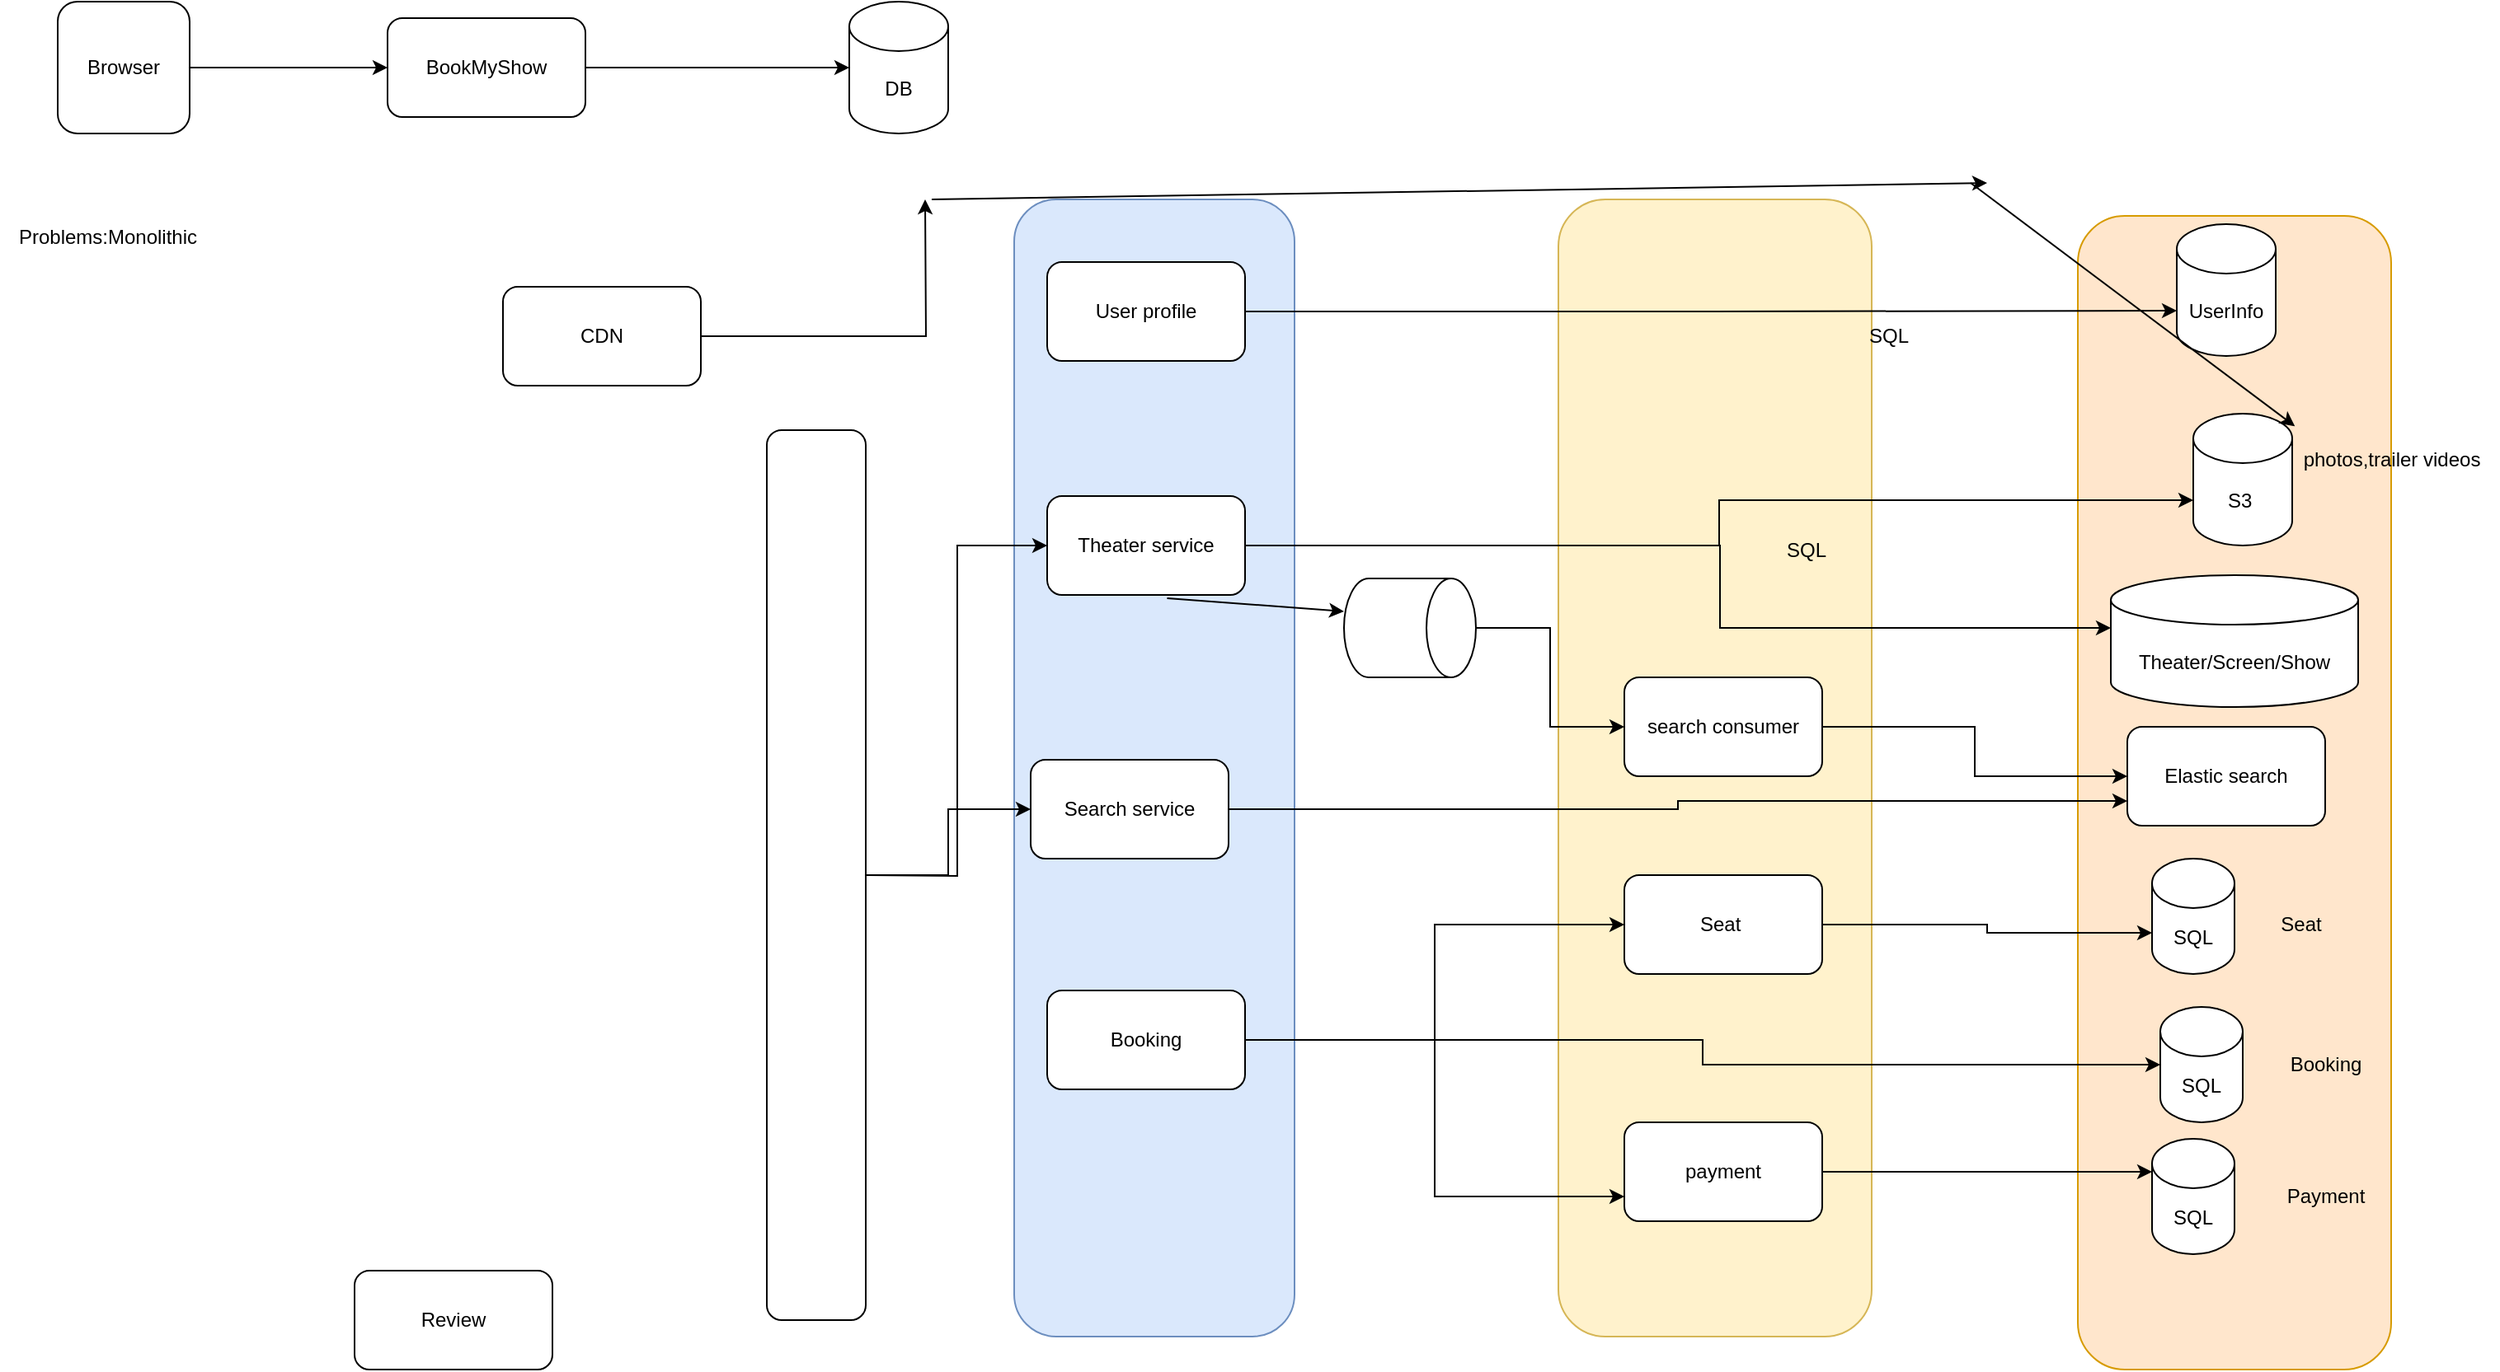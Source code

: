 <mxfile version="26.0.6">
  <diagram name="Page-1" id="o-n1tFOPhnPfM0DJSu6C">
    <mxGraphModel dx="794" dy="412" grid="1" gridSize="10" guides="1" tooltips="1" connect="1" arrows="1" fold="1" page="1" pageScale="1" pageWidth="3300" pageHeight="2300" math="0" shadow="0">
      <root>
        <mxCell id="0" />
        <mxCell id="1" parent="0" />
        <mxCell id="7WMiF16j-ZwpSi8MyvZR-64" value="" style="rounded=1;whiteSpace=wrap;html=1;fillColor=#ffe6cc;strokeColor=#d79b00;" vertex="1" parent="1">
          <mxGeometry x="1305" y="230" width="190" height="700" as="geometry" />
        </mxCell>
        <mxCell id="7WMiF16j-ZwpSi8MyvZR-60" value="" style="rounded=1;whiteSpace=wrap;html=1;fillColor=#fff2cc;strokeColor=#d6b656;" vertex="1" parent="1">
          <mxGeometry x="990" y="220" width="190" height="690" as="geometry" />
        </mxCell>
        <mxCell id="7WMiF16j-ZwpSi8MyvZR-59" value="" style="rounded=1;whiteSpace=wrap;html=1;fillColor=#dae8fc;strokeColor=#6c8ebf;" vertex="1" parent="1">
          <mxGeometry x="660" y="220" width="170" height="690" as="geometry" />
        </mxCell>
        <mxCell id="7WMiF16j-ZwpSi8MyvZR-3" style="edgeStyle=orthogonalEdgeStyle;rounded=0;orthogonalLoop=1;jettySize=auto;html=1;" edge="1" parent="1" source="7WMiF16j-ZwpSi8MyvZR-2" target="7WMiF16j-ZwpSi8MyvZR-4">
          <mxGeometry relative="1" as="geometry">
            <mxPoint x="310" y="140" as="targetPoint" />
          </mxGeometry>
        </mxCell>
        <mxCell id="7WMiF16j-ZwpSi8MyvZR-2" value="Browser" style="rounded=1;whiteSpace=wrap;html=1;" vertex="1" parent="1">
          <mxGeometry x="80" y="100" width="80" height="80" as="geometry" />
        </mxCell>
        <mxCell id="7WMiF16j-ZwpSi8MyvZR-7" style="edgeStyle=orthogonalEdgeStyle;rounded=0;orthogonalLoop=1;jettySize=auto;html=1;entryX=0;entryY=0.5;entryDx=0;entryDy=0;" edge="1" parent="1" source="7WMiF16j-ZwpSi8MyvZR-4">
          <mxGeometry relative="1" as="geometry">
            <mxPoint x="560" y="140" as="targetPoint" />
          </mxGeometry>
        </mxCell>
        <mxCell id="7WMiF16j-ZwpSi8MyvZR-4" value="BookMyShow" style="rounded=1;whiteSpace=wrap;html=1;" vertex="1" parent="1">
          <mxGeometry x="280" y="110" width="120" height="60" as="geometry" />
        </mxCell>
        <mxCell id="7WMiF16j-ZwpSi8MyvZR-8" value="DB" style="shape=cylinder3;whiteSpace=wrap;html=1;boundedLbl=1;backgroundOutline=1;size=15;" vertex="1" parent="1">
          <mxGeometry x="560" y="100" width="60" height="80" as="geometry" />
        </mxCell>
        <mxCell id="7WMiF16j-ZwpSi8MyvZR-9" value="Problems:Monolithic" style="text;html=1;align=center;verticalAlign=middle;resizable=0;points=[];autosize=1;strokeColor=none;fillColor=none;" vertex="1" parent="1">
          <mxGeometry x="45" y="228" width="130" height="30" as="geometry" />
        </mxCell>
        <mxCell id="7WMiF16j-ZwpSi8MyvZR-20" style="edgeStyle=orthogonalEdgeStyle;rounded=0;orthogonalLoop=1;jettySize=auto;html=1;" edge="1" parent="1" source="7WMiF16j-ZwpSi8MyvZR-10" target="7WMiF16j-ZwpSi8MyvZR-21">
          <mxGeometry relative="1" as="geometry">
            <mxPoint x="1050" y="310" as="targetPoint" />
            <Array as="points">
              <mxPoint x="1088" y="430" />
              <mxPoint x="1088" y="480" />
            </Array>
          </mxGeometry>
        </mxCell>
        <mxCell id="7WMiF16j-ZwpSi8MyvZR-10" value="Theater service" style="rounded=1;whiteSpace=wrap;html=1;" vertex="1" parent="1">
          <mxGeometry x="680" y="400" width="120" height="60" as="geometry" />
        </mxCell>
        <mxCell id="7WMiF16j-ZwpSi8MyvZR-11" value="Search service" style="rounded=1;whiteSpace=wrap;html=1;" vertex="1" parent="1">
          <mxGeometry x="670" y="560" width="120" height="60" as="geometry" />
        </mxCell>
        <mxCell id="7WMiF16j-ZwpSi8MyvZR-61" style="edgeStyle=orthogonalEdgeStyle;rounded=0;orthogonalLoop=1;jettySize=auto;html=1;entryX=0;entryY=0.5;entryDx=0;entryDy=0;" edge="1" parent="1" source="7WMiF16j-ZwpSi8MyvZR-12" target="7WMiF16j-ZwpSi8MyvZR-13">
          <mxGeometry relative="1" as="geometry" />
        </mxCell>
        <mxCell id="7WMiF16j-ZwpSi8MyvZR-63" style="edgeStyle=orthogonalEdgeStyle;rounded=0;orthogonalLoop=1;jettySize=auto;html=1;entryX=0;entryY=0.75;entryDx=0;entryDy=0;" edge="1" parent="1" source="7WMiF16j-ZwpSi8MyvZR-12" target="7WMiF16j-ZwpSi8MyvZR-14">
          <mxGeometry relative="1" as="geometry" />
        </mxCell>
        <mxCell id="7WMiF16j-ZwpSi8MyvZR-12" value="Booking" style="rounded=1;whiteSpace=wrap;html=1;" vertex="1" parent="1">
          <mxGeometry x="680" y="700" width="120" height="60" as="geometry" />
        </mxCell>
        <mxCell id="7WMiF16j-ZwpSi8MyvZR-47" style="edgeStyle=orthogonalEdgeStyle;rounded=0;orthogonalLoop=1;jettySize=auto;html=1;entryX=0;entryY=0;entryDx=0;entryDy=45;entryPerimeter=0;" edge="1" parent="1" source="7WMiF16j-ZwpSi8MyvZR-13" target="7WMiF16j-ZwpSi8MyvZR-52">
          <mxGeometry relative="1" as="geometry">
            <mxPoint x="1270" y="660" as="targetPoint" />
          </mxGeometry>
        </mxCell>
        <mxCell id="7WMiF16j-ZwpSi8MyvZR-13" value="Seat&amp;nbsp;" style="rounded=1;whiteSpace=wrap;html=1;" vertex="1" parent="1">
          <mxGeometry x="1030" y="630" width="120" height="60" as="geometry" />
        </mxCell>
        <mxCell id="7WMiF16j-ZwpSi8MyvZR-49" style="edgeStyle=orthogonalEdgeStyle;rounded=0;orthogonalLoop=1;jettySize=auto;html=1;" edge="1" parent="1" source="7WMiF16j-ZwpSi8MyvZR-14" target="7WMiF16j-ZwpSi8MyvZR-50">
          <mxGeometry relative="1" as="geometry">
            <mxPoint x="1270" y="800" as="targetPoint" />
            <Array as="points">
              <mxPoint x="1120" y="815" />
              <mxPoint x="1120" y="815" />
            </Array>
          </mxGeometry>
        </mxCell>
        <mxCell id="7WMiF16j-ZwpSi8MyvZR-14" value="payment" style="rounded=1;whiteSpace=wrap;html=1;" vertex="1" parent="1">
          <mxGeometry x="1030" y="780" width="120" height="60" as="geometry" />
        </mxCell>
        <mxCell id="7WMiF16j-ZwpSi8MyvZR-17" value="Review" style="rounded=1;whiteSpace=wrap;html=1;" vertex="1" parent="1">
          <mxGeometry x="260" y="870" width="120" height="60" as="geometry" />
        </mxCell>
        <mxCell id="7WMiF16j-ZwpSi8MyvZR-19" style="edgeStyle=orthogonalEdgeStyle;rounded=0;orthogonalLoop=1;jettySize=auto;html=1;entryX=0;entryY=0.5;entryDx=0;entryDy=0;" edge="1" parent="1" target="7WMiF16j-ZwpSi8MyvZR-10">
          <mxGeometry relative="1" as="geometry">
            <mxPoint x="570" y="630" as="sourcePoint" />
          </mxGeometry>
        </mxCell>
        <mxCell id="7WMiF16j-ZwpSi8MyvZR-44" style="edgeStyle=orthogonalEdgeStyle;rounded=0;orthogonalLoop=1;jettySize=auto;html=1;entryX=0;entryY=0.5;entryDx=0;entryDy=0;" edge="1" parent="1" source="7WMiF16j-ZwpSi8MyvZR-18" target="7WMiF16j-ZwpSi8MyvZR-11">
          <mxGeometry relative="1" as="geometry" />
        </mxCell>
        <mxCell id="7WMiF16j-ZwpSi8MyvZR-18" value="" style="rounded=1;whiteSpace=wrap;html=1;" vertex="1" parent="1">
          <mxGeometry x="510" y="360" width="60" height="540" as="geometry" />
        </mxCell>
        <mxCell id="7WMiF16j-ZwpSi8MyvZR-21" value="Theater/Screen/Show" style="shape=cylinder3;whiteSpace=wrap;html=1;boundedLbl=1;backgroundOutline=1;size=15;" vertex="1" parent="1">
          <mxGeometry x="1325" y="448" width="150" height="80" as="geometry" />
        </mxCell>
        <mxCell id="7WMiF16j-ZwpSi8MyvZR-22" value="User profile" style="rounded=1;whiteSpace=wrap;html=1;" vertex="1" parent="1">
          <mxGeometry x="680" y="258" width="120" height="60" as="geometry" />
        </mxCell>
        <mxCell id="7WMiF16j-ZwpSi8MyvZR-24" value="UserInfo" style="shape=cylinder3;whiteSpace=wrap;html=1;boundedLbl=1;backgroundOutline=1;size=15;" vertex="1" parent="1">
          <mxGeometry x="1365" y="235" width="60" height="80" as="geometry" />
        </mxCell>
        <mxCell id="7WMiF16j-ZwpSi8MyvZR-26" value="SQL" style="text;html=1;align=center;verticalAlign=middle;resizable=0;points=[];autosize=1;strokeColor=none;fillColor=none;" vertex="1" parent="1">
          <mxGeometry x="1115" y="418" width="50" height="30" as="geometry" />
        </mxCell>
        <mxCell id="7WMiF16j-ZwpSi8MyvZR-27" value="SQL" style="text;html=1;align=center;verticalAlign=middle;resizable=0;points=[];autosize=1;strokeColor=none;fillColor=none;" vertex="1" parent="1">
          <mxGeometry x="1165" y="288" width="50" height="30" as="geometry" />
        </mxCell>
        <mxCell id="7WMiF16j-ZwpSi8MyvZR-28" value="S3&amp;nbsp;" style="shape=cylinder3;whiteSpace=wrap;html=1;boundedLbl=1;backgroundOutline=1;size=15;" vertex="1" parent="1">
          <mxGeometry x="1375" y="350" width="60" height="80" as="geometry" />
        </mxCell>
        <mxCell id="7WMiF16j-ZwpSi8MyvZR-31" value="photos,trailer videos" style="text;html=1;align=center;verticalAlign=middle;resizable=0;points=[];autosize=1;strokeColor=none;fillColor=none;" vertex="1" parent="1">
          <mxGeometry x="1430" y="363" width="130" height="30" as="geometry" />
        </mxCell>
        <mxCell id="7WMiF16j-ZwpSi8MyvZR-34" style="edgeStyle=orthogonalEdgeStyle;rounded=0;orthogonalLoop=1;jettySize=auto;html=1;" edge="1" parent="1" source="7WMiF16j-ZwpSi8MyvZR-33">
          <mxGeometry relative="1" as="geometry">
            <mxPoint x="606" y="220" as="targetPoint" />
          </mxGeometry>
        </mxCell>
        <mxCell id="7WMiF16j-ZwpSi8MyvZR-33" value="CDN" style="rounded=1;whiteSpace=wrap;html=1;" vertex="1" parent="1">
          <mxGeometry x="350" y="273" width="120" height="60" as="geometry" />
        </mxCell>
        <mxCell id="7WMiF16j-ZwpSi8MyvZR-35" value="" style="endArrow=classic;html=1;rounded=0;" edge="1" parent="1">
          <mxGeometry width="50" height="50" relative="1" as="geometry">
            <mxPoint x="610" y="220" as="sourcePoint" />
            <mxPoint x="1250" y="210" as="targetPoint" />
          </mxGeometry>
        </mxCell>
        <mxCell id="7WMiF16j-ZwpSi8MyvZR-36" value="" style="endArrow=classic;html=1;rounded=0;entryX=0.051;entryY=-0.178;entryDx=0;entryDy=0;entryPerimeter=0;" edge="1" parent="1" target="7WMiF16j-ZwpSi8MyvZR-31">
          <mxGeometry width="50" height="50" relative="1" as="geometry">
            <mxPoint x="1240" y="210" as="sourcePoint" />
            <mxPoint x="970" y="350" as="targetPoint" />
          </mxGeometry>
        </mxCell>
        <mxCell id="7WMiF16j-ZwpSi8MyvZR-50" value="SQL" style="shape=cylinder3;whiteSpace=wrap;html=1;boundedLbl=1;backgroundOutline=1;size=15;" vertex="1" parent="1">
          <mxGeometry x="1350" y="790" width="50" height="70" as="geometry" />
        </mxCell>
        <mxCell id="7WMiF16j-ZwpSi8MyvZR-52" value="SQL" style="shape=cylinder3;whiteSpace=wrap;html=1;boundedLbl=1;backgroundOutline=1;size=15;" vertex="1" parent="1">
          <mxGeometry x="1350" y="620" width="50" height="70" as="geometry" />
        </mxCell>
        <mxCell id="7WMiF16j-ZwpSi8MyvZR-55" value="" style="edgeStyle=orthogonalEdgeStyle;rounded=0;orthogonalLoop=1;jettySize=auto;html=1;" edge="1" parent="1" source="7WMiF16j-ZwpSi8MyvZR-12" target="7WMiF16j-ZwpSi8MyvZR-54">
          <mxGeometry relative="1" as="geometry">
            <mxPoint x="1270" y="740" as="targetPoint" />
            <mxPoint x="820" y="740" as="sourcePoint" />
          </mxGeometry>
        </mxCell>
        <mxCell id="7WMiF16j-ZwpSi8MyvZR-54" value="SQL" style="shape=cylinder3;whiteSpace=wrap;html=1;boundedLbl=1;backgroundOutline=1;size=15;" vertex="1" parent="1">
          <mxGeometry x="1355" y="710" width="50" height="70" as="geometry" />
        </mxCell>
        <mxCell id="7WMiF16j-ZwpSi8MyvZR-56" value="Seat" style="text;html=1;align=center;verticalAlign=middle;resizable=0;points=[];autosize=1;strokeColor=none;fillColor=none;" vertex="1" parent="1">
          <mxGeometry x="1415" y="645" width="50" height="30" as="geometry" />
        </mxCell>
        <mxCell id="7WMiF16j-ZwpSi8MyvZR-57" value="Booking" style="text;html=1;align=center;verticalAlign=middle;resizable=0;points=[];autosize=1;strokeColor=none;fillColor=none;" vertex="1" parent="1">
          <mxGeometry x="1420" y="730" width="70" height="30" as="geometry" />
        </mxCell>
        <mxCell id="7WMiF16j-ZwpSi8MyvZR-58" value="Payment" style="text;html=1;align=center;verticalAlign=middle;resizable=0;points=[];autosize=1;strokeColor=none;fillColor=none;" vertex="1" parent="1">
          <mxGeometry x="1420" y="810" width="70" height="30" as="geometry" />
        </mxCell>
        <mxCell id="7WMiF16j-ZwpSi8MyvZR-65" value="" style="edgeStyle=orthogonalEdgeStyle;rounded=0;orthogonalLoop=1;jettySize=auto;html=1;entryX=0;entryY=0;entryDx=0;entryDy=52.5;entryPerimeter=0;" edge="1" parent="1" source="7WMiF16j-ZwpSi8MyvZR-22" target="7WMiF16j-ZwpSi8MyvZR-24">
          <mxGeometry relative="1" as="geometry">
            <mxPoint x="800" y="288" as="sourcePoint" />
            <mxPoint x="1285" y="281" as="targetPoint" />
          </mxGeometry>
        </mxCell>
        <mxCell id="7WMiF16j-ZwpSi8MyvZR-66" style="edgeStyle=orthogonalEdgeStyle;rounded=0;orthogonalLoop=1;jettySize=auto;html=1;entryX=0;entryY=0;entryDx=0;entryDy=52.5;entryPerimeter=0;" edge="1" parent="1" source="7WMiF16j-ZwpSi8MyvZR-10" target="7WMiF16j-ZwpSi8MyvZR-28">
          <mxGeometry relative="1" as="geometry" />
        </mxCell>
        <mxCell id="7WMiF16j-ZwpSi8MyvZR-74" style="edgeStyle=orthogonalEdgeStyle;rounded=0;orthogonalLoop=1;jettySize=auto;html=1;" edge="1" parent="1" source="7WMiF16j-ZwpSi8MyvZR-67" target="7WMiF16j-ZwpSi8MyvZR-73">
          <mxGeometry relative="1" as="geometry" />
        </mxCell>
        <mxCell id="7WMiF16j-ZwpSi8MyvZR-67" value="search consumer" style="rounded=1;whiteSpace=wrap;html=1;" vertex="1" parent="1">
          <mxGeometry x="1030" y="510" width="120" height="60" as="geometry" />
        </mxCell>
        <mxCell id="7WMiF16j-ZwpSi8MyvZR-72" style="edgeStyle=orthogonalEdgeStyle;rounded=0;orthogonalLoop=1;jettySize=auto;html=1;" edge="1" parent="1" source="7WMiF16j-ZwpSi8MyvZR-68" target="7WMiF16j-ZwpSi8MyvZR-67">
          <mxGeometry relative="1" as="geometry" />
        </mxCell>
        <mxCell id="7WMiF16j-ZwpSi8MyvZR-68" value="" style="shape=cylinder3;whiteSpace=wrap;html=1;boundedLbl=1;backgroundOutline=1;size=15;rotation=90;" vertex="1" parent="1">
          <mxGeometry x="870" y="440" width="60" height="80" as="geometry" />
        </mxCell>
        <mxCell id="7WMiF16j-ZwpSi8MyvZR-71" value="" style="endArrow=classic;html=1;rounded=0;exitX=0.606;exitY=1.033;exitDx=0;exitDy=0;exitPerimeter=0;" edge="1" parent="1" source="7WMiF16j-ZwpSi8MyvZR-10">
          <mxGeometry width="50" height="50" relative="1" as="geometry">
            <mxPoint x="1020" y="520" as="sourcePoint" />
            <mxPoint x="860" y="470" as="targetPoint" />
          </mxGeometry>
        </mxCell>
        <mxCell id="7WMiF16j-ZwpSi8MyvZR-73" value="Elastic search" style="rounded=1;whiteSpace=wrap;html=1;" vertex="1" parent="1">
          <mxGeometry x="1335" y="540" width="120" height="60" as="geometry" />
        </mxCell>
        <mxCell id="7WMiF16j-ZwpSi8MyvZR-75" style="edgeStyle=orthogonalEdgeStyle;rounded=0;orthogonalLoop=1;jettySize=auto;html=1;entryX=0;entryY=0.75;entryDx=0;entryDy=0;" edge="1" parent="1" source="7WMiF16j-ZwpSi8MyvZR-11" target="7WMiF16j-ZwpSi8MyvZR-73">
          <mxGeometry relative="1" as="geometry" />
        </mxCell>
      </root>
    </mxGraphModel>
  </diagram>
</mxfile>
